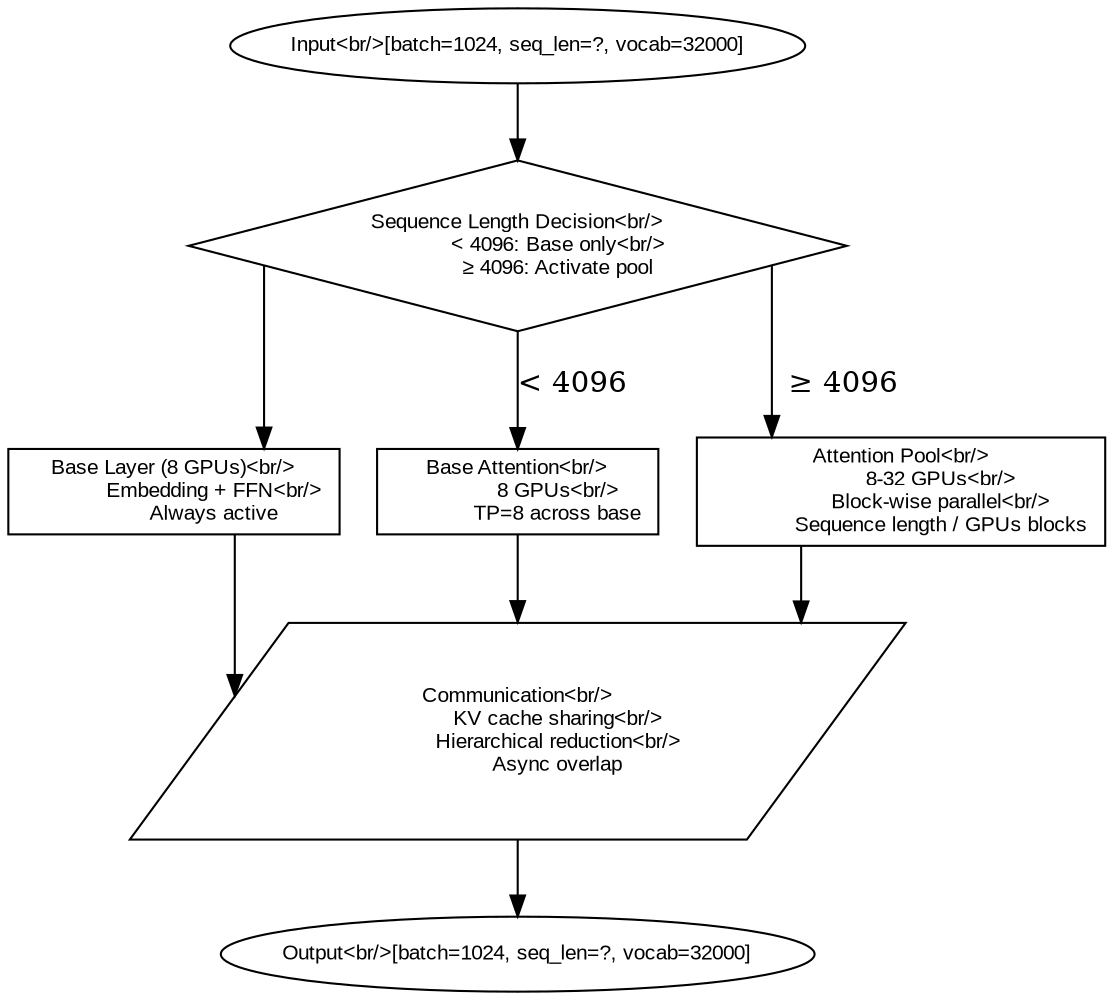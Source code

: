 digraph fa_pool_practical_dag {
	graph [bb="0,0,526.5,472",
		rankdir=TB,
		size="25,35",
		splines=ortho
	];
	node [fontname=Arial,
		fontsize=10,
		label="\N"
	];
	input	[fillcolor=lightblue,
		height=0.5,
		label="Input<br/>[batch=1024, seq_len=?, vocab=32000]",
		pos="244.5,454",
		shape=ellipse,
		width=3.8263];
	decision	[fillcolor=lightcoral,
		height=1.1389,
		label="Sequence Length Decision<br/>
             < 4096: Base only<br/>
             ≥ 4096: Activate pool",
		pos="244.5,358",
		shape=diamond,
		width=4.3889];
	input -> decision	[pos="e,244.5,399.06 244.5,435.94 244.5,435.94 244.5,409.06 244.5,409.06"];
	base_processing	[fillcolor=lightgreen,
		height=0.56944,
		label="Base Layer (8 GPUs)<br/>
             Embedding + FFN<br/>
             Always active",
		pos="79.5,240",
		shape=rectangle,
		width=2.2083];
	decision -> base_processing	[pos="e,122.75,260.78 122.75,348.34 122.75,348.34 122.75,270.78 122.75,270.78"];
	base_attention	[fillcolor=lightgreen,
		height=0.56944,
		label="Base Attention<br/>
             8 GPUs<br/>
             TP=8 across base",
		pos="244.5,240",
		shape=rectangle,
		width=1.875];
	decision -> base_attention	[label="< 4096",
		lp="271,291.5",
		pos="e,244.5,260.54 244.5,316.73 244.5,316.73 244.5,270.54 244.5,270.54"];
	pool_attention	[fillcolor=lightyellow,
		height=0.72222,
		label="Attention Pool<br/>
             8-32 GPUs<br/>
             Block-wise parallel<br/>
             Sequence length / GPUs blocks",
		pos="428.5,240",
		shape=rectangle,
		width=2.7222];
	decision -> pool_attention	[label="≥ 4096",
		lp="401,291.5",
		pos="e,366.5,266.36 366.5,348.34 366.5,348.34 366.5,276.36 366.5,276.36"];
	communication	[fillcolor=lightyellow,
		height=1.4444,
		label="Communication<br/>
             KV cache sharing<br/>
             Hierarchical reduction<br/>
             Async overlap",
		pos="244.5,125",
		shape=parallelogram,
		width=4.9822];
	base_processing -> communication	[pos="e,112.07,139.55 112.07,219.44 112.07,219.44 112.07,149.55 112.07,149.55"];
	base_attention -> communication	[pos="e,244.5,177.47 244.5,219.44 244.5,219.44 244.5,187.47 244.5,187.47"];
	pool_attention -> communication	[pos="e,377.18,177.32 377.18,213.9 377.18,213.9 377.18,187.32 377.18,187.32"];
	output	[fillcolor=lightblue,
		height=0.5,
		label="Output<br/>[batch=1024, seq_len=?, vocab=32000]",
		pos="244.5,18",
		shape=ellipse,
		width=3.9571];
	communication -> output	[pos="e,244.5,36.166 244.5,72.754 244.5,72.754 244.5,46.166 244.5,46.166"];
}
